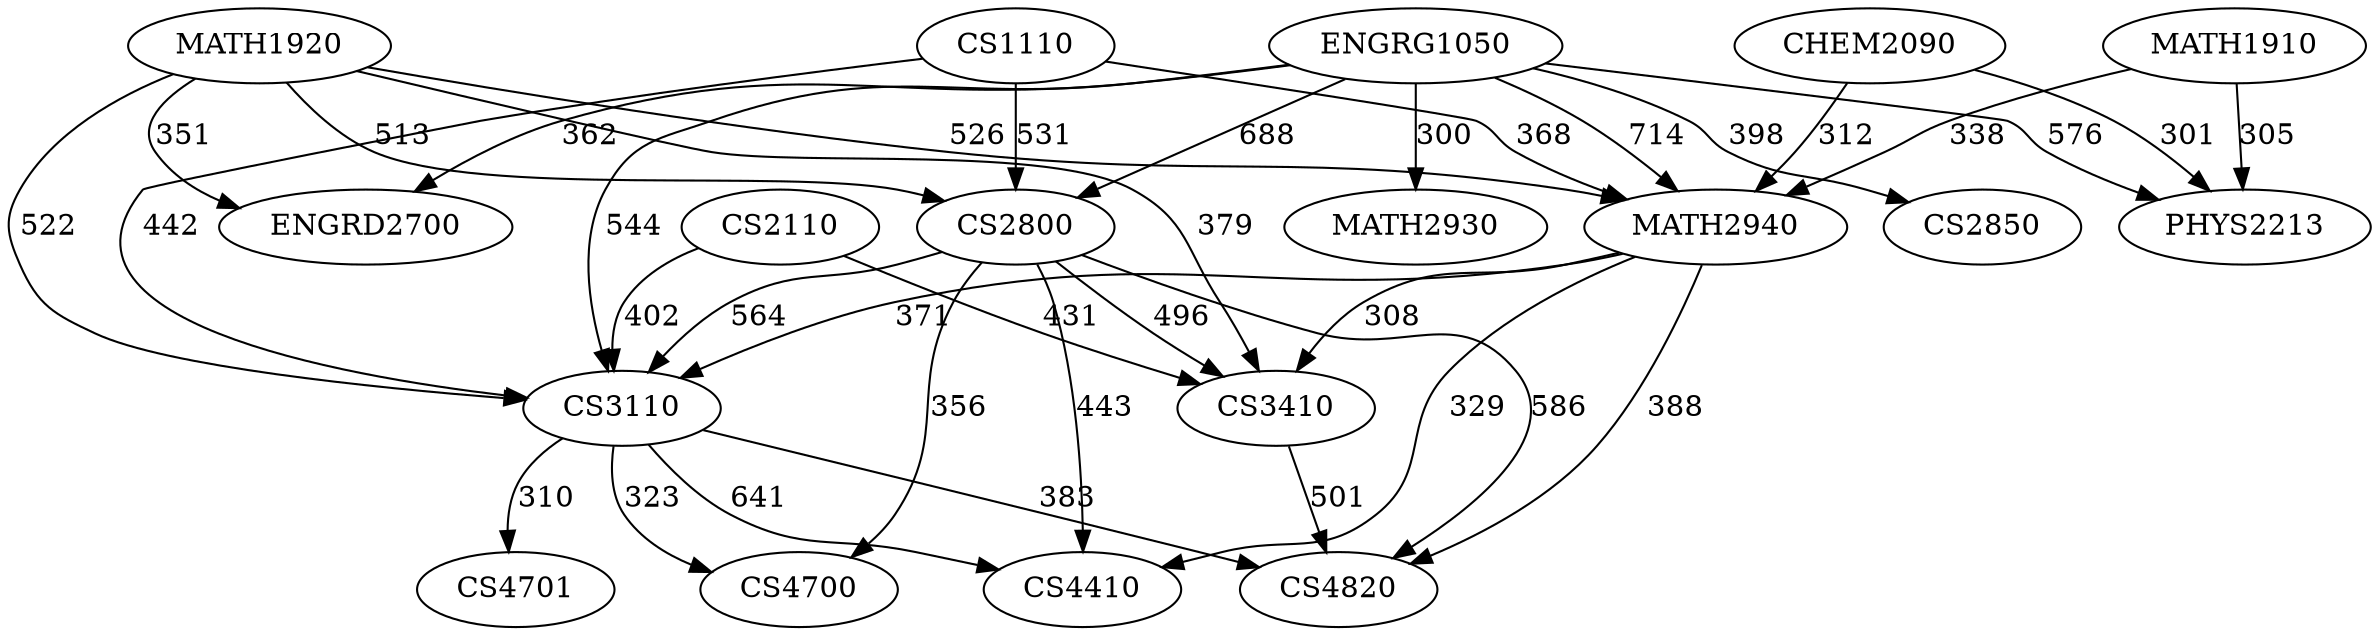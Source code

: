 digraph course_graph {
MATH2940 -> CS3110 [ label = "371" ];
MATH2940 -> CS4410 [ label = "329" ];
MATH2940 -> CS3410 [ label = "308" ];
MATH2940 -> CS4820 [ label = "388" ];
ENGRG1050 -> MATH2940 [ label = "714" ];
ENGRG1050 -> CS2800 [ label = "688" ];
ENGRG1050 -> MATH2930 [ label = "300" ];
ENGRG1050 -> CS3110 [ label = "544" ];
ENGRG1050 -> PHYS2213 [ label = "576" ];
ENGRG1050 -> ENGRD2700 [ label = "362" ];
ENGRG1050 -> CS2850 [ label = "398" ];
MATH1920 -> MATH2940 [ label = "526" ];
MATH1920 -> CS2800 [ label = "513" ];
MATH1920 -> CS3110 [ label = "522" ];
MATH1920 -> ENGRD2700 [ label = "351" ];
MATH1920 -> CS3410 [ label = "379" ];
CS1110 -> MATH2940 [ label = "368" ];
CS1110 -> CS2800 [ label = "531" ];
CS1110 -> CS3110 [ label = "442" ];
CHEM2090 -> MATH2940 [ label = "312" ];
CHEM2090 -> PHYS2213 [ label = "301" ];
CS2800 -> CS3110 [ label = "564" ];
CS2800 -> CS4410 [ label = "443" ];
CS2800 -> CS3410 [ label = "496" ];
CS2800 -> CS4820 [ label = "586" ];
CS2800 -> CS4700 [ label = "356" ];
MATH1910 -> MATH2940 [ label = "338" ];
MATH1910 -> PHYS2213 [ label = "305" ];
CS3110 -> CS4410 [ label = "641" ];
CS3110 -> CS4701 [ label = "310" ];
CS3110 -> CS4820 [ label = "383" ];
CS3110 -> CS4700 [ label = "323" ];
CS2110 -> CS3110 [ label = "402" ];
CS2110 -> CS3410 [ label = "431" ];
CS3410 -> CS4820 [ label = "501" ];
CS2800 [ label = "CS2800" ];
CS3110 [ label = "CS3110" ];
MATH2940 [ label = "MATH2940" ];
CS3410 [ label = "CS3410" ];
}
